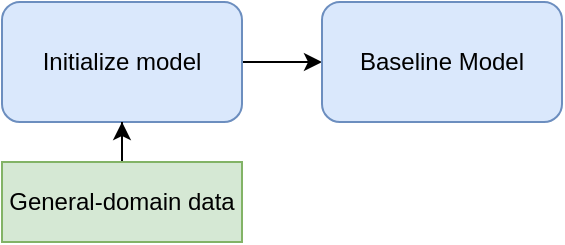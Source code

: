 <mxfile version="20.2.3" type="github"><diagram id="Nrs26FxgVpMpn7SGn782" name="Page-1"><mxGraphModel dx="980" dy="496" grid="1" gridSize="10" guides="1" tooltips="1" connect="1" arrows="1" fold="1" page="1" pageScale="1" pageWidth="850" pageHeight="1100" math="0" shadow="0"><root><mxCell id="0"/><mxCell id="1" parent="0"/><mxCell id="tXfBcco2lZs8AUjV583_-6" value="" style="edgeStyle=orthogonalEdgeStyle;rounded=0;orthogonalLoop=1;jettySize=auto;html=1;" parent="1" source="tXfBcco2lZs8AUjV583_-1" target="tXfBcco2lZs8AUjV583_-5" edge="1"><mxGeometry relative="1" as="geometry"/></mxCell><mxCell id="tXfBcco2lZs8AUjV583_-1" value="Initialize model" style="rounded=1;whiteSpace=wrap;html=1;fillColor=#dae8fc;strokeColor=#6c8ebf;" parent="1" vertex="1"><mxGeometry x="200" y="320" width="120" height="60" as="geometry"/></mxCell><mxCell id="tXfBcco2lZs8AUjV583_-3" value="" style="edgeStyle=orthogonalEdgeStyle;rounded=0;orthogonalLoop=1;jettySize=auto;html=1;" parent="1" source="tXfBcco2lZs8AUjV583_-2" target="tXfBcco2lZs8AUjV583_-1" edge="1"><mxGeometry relative="1" as="geometry"/></mxCell><mxCell id="tXfBcco2lZs8AUjV583_-2" value="General-domain data" style="rounded=0;whiteSpace=wrap;html=1;fillColor=#d5e8d4;strokeColor=#82b366;" parent="1" vertex="1"><mxGeometry x="200" y="400" width="120" height="40" as="geometry"/></mxCell><mxCell id="tXfBcco2lZs8AUjV583_-5" value="Baseline Model" style="rounded=1;whiteSpace=wrap;html=1;fillColor=#dae8fc;strokeColor=#6c8ebf;" parent="1" vertex="1"><mxGeometry x="360" y="320" width="120" height="60" as="geometry"/></mxCell></root></mxGraphModel></diagram></mxfile>